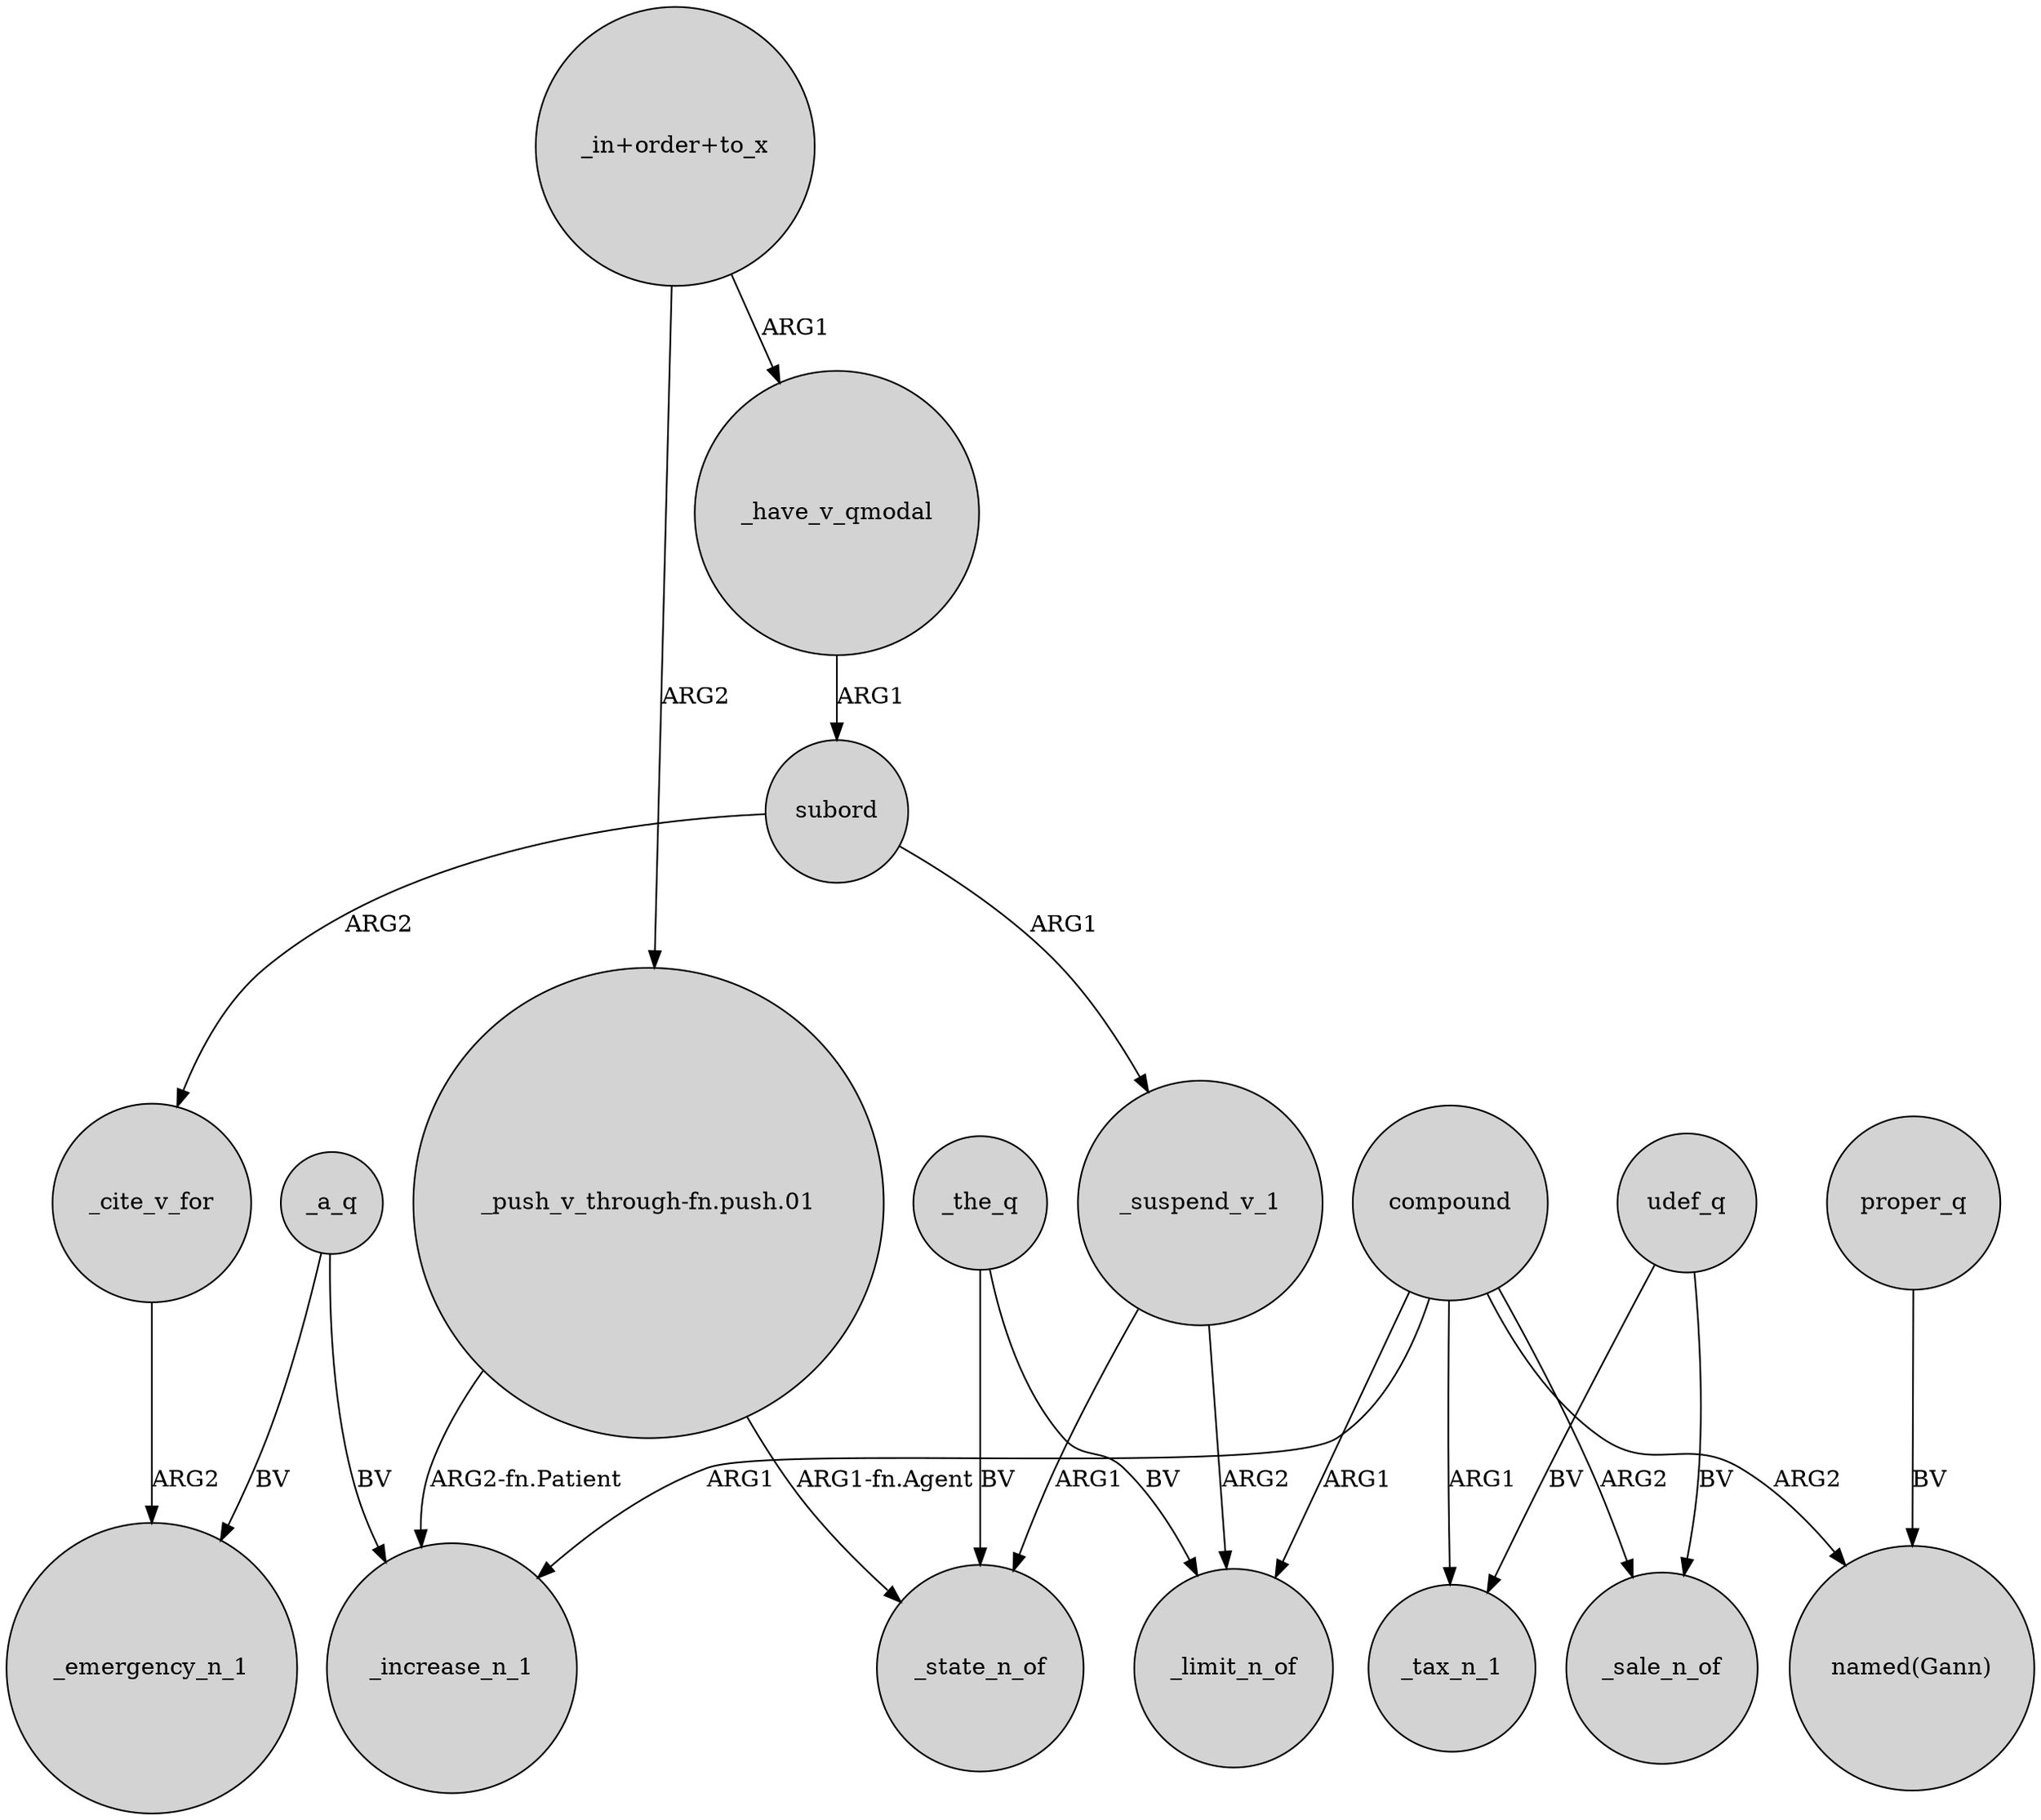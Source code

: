 digraph {
	node [shape=circle style=filled]
	_suspend_v_1 -> _state_n_of [label=ARG1]
	_a_q -> _increase_n_1 [label=BV]
	"_push_v_through-fn.push.01" -> _increase_n_1 [label="ARG2-fn.Patient"]
	subord -> _suspend_v_1 [label=ARG1]
	"_in+order+to_x" -> _have_v_qmodal [label=ARG1]
	compound -> _limit_n_of [label=ARG1]
	subord -> _cite_v_for [label=ARG2]
	"_in+order+to_x" -> "_push_v_through-fn.push.01" [label=ARG2]
	_the_q -> _state_n_of [label=BV]
	compound -> _tax_n_1 [label=ARG1]
	udef_q -> _tax_n_1 [label=BV]
	compound -> _sale_n_of [label=ARG2]
	"_push_v_through-fn.push.01" -> _state_n_of [label="ARG1-fn.Agent"]
	_suspend_v_1 -> _limit_n_of [label=ARG2]
	proper_q -> "named(Gann)" [label=BV]
	udef_q -> _sale_n_of [label=BV]
	compound -> "named(Gann)" [label=ARG2]
	compound -> _increase_n_1 [label=ARG1]
	_a_q -> _emergency_n_1 [label=BV]
	_cite_v_for -> _emergency_n_1 [label=ARG2]
	_have_v_qmodal -> subord [label=ARG1]
	_the_q -> _limit_n_of [label=BV]
}
